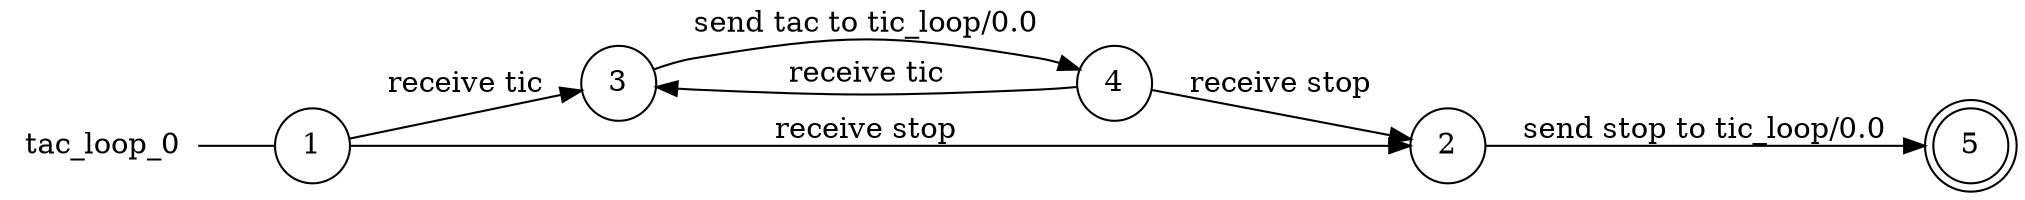 digraph tac_loop_0 {
	rankdir="LR";
	n_0 [label="tac_loop_0", shape="plaintext"];
	n_1 [id="5", shape=circle, label="4"];
	n_2 [id="1", shape=circle, label="1"];
	n_0 -> n_2 [arrowhead=none];
	n_3 [id="2", shape=circle, label="3"];
	n_4 [id="4", shape=doublecircle, label="5"];
	n_5 [id="3", shape=circle, label="2"];

	n_5 -> n_4 [id="[$e|3]", label="send stop to tic_loop/0.0"];
	n_1 -> n_3 [id="[$e|2]", label="receive tic"];
	n_1 -> n_5 [id="[$e|5]", label="receive stop"];
	n_3 -> n_1 [id="[$e|1]", label="send tac to tic_loop/0.0"];
	n_2 -> n_3 [id="[$e|4]", label="receive tic"];
	n_2 -> n_5 [id="[$e|0]", label="receive stop"];
}
